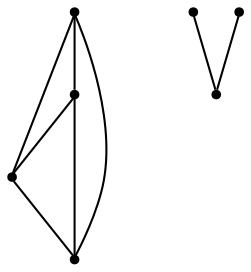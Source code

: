 graph {
  node [shape=point,comment="{\"directed\":false,\"doi\":\"10.1007/978-3-642-25878-7_15\",\"figure\":\"2 (2)\"}"]

  v0 [pos="1430.7465845710876,1383.9960965309606"]
  v1 [pos="1069.444221142838,1385.1222789283956"]
  v2 [pos="1250.2225451659342,1494.200107201788"]
  v3 [pos="1250.2225451659342,1675.9176062444935"]
  v4 [pos="1219.192854203407,1559.9605620600344"]
  v5 [pos="1344.4212120898464,1411.6244624385124"]
  v6 [pos="1178.9095893030787,1482.5732222103156"]

  v0 -- v1 [id="-1",pos="1430.7465845710876,1383.9960965309606 1069.444221142838,1385.1222789283956 1069.444221142838,1385.1222789283956 1069.444221142838,1385.1222789283956"]
  v1 -- v3 [id="-2",pos="1069.444221142838,1385.1222789283956 1250.2225451659342,1675.9176062444935 1250.2225451659342,1675.9176062444935 1250.2225451659342,1675.9176062444935"]
  v6 -- v5 [id="-3",pos="1178.9095893030787,1482.5732222103156 1344.4212120898464,1411.6244624385124 1344.4212120898464,1411.6244624385124 1344.4212120898464,1411.6244624385124"]
  v4 -- v5 [id="-4",pos="1219.192854203407,1559.9605620600344 1344.4212120898464,1411.6244624385124 1344.4212120898464,1411.6244624385124 1344.4212120898464,1411.6244624385124"]
  v3 -- v0 [id="-5",pos="1250.2225451659342,1675.9176062444935 1430.7465845710876,1383.9960965309606 1430.7465845710876,1383.9960965309606 1430.7465845710876,1383.9960965309606"]
  v2 -- v3 [id="-6",pos="1250.2225451659342,1494.200107201788 1250.2225451659342,1675.9176062444935 1250.2225451659342,1675.9176062444935 1250.2225451659342,1675.9176062444935"]
  v2 -- v0 [id="-7",pos="1250.2225451659342,1494.200107201788 1430.7465845710876,1383.9960965309606 1430.7465845710876,1383.9960965309606 1430.7465845710876,1383.9960965309606"]
  v2 -- v1 [id="-8",pos="1250.2225451659342,1494.200107201788 1069.444221142838,1385.1222789283956 1069.444221142838,1385.1222789283956 1069.444221142838,1385.1222789283956"]
}